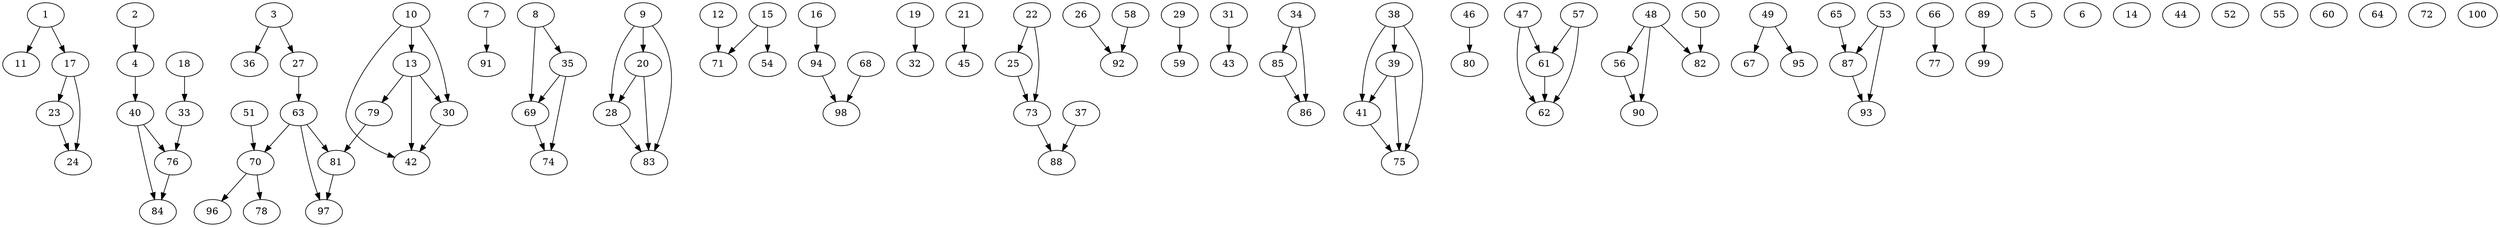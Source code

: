 digraph sample {
1 -> 11;
1 -> 17;
2 -> 4;
3 -> 27;
3 -> 36;
4 -> 40;
7 -> 91;
8 -> 35;
8 -> 69;
9 -> 20;
9 -> 28;
9 -> 83;
10 -> 13;
10 -> 30;
10 -> 42;
12 -> 71;
13 -> 30;
13 -> 42;
13 -> 79;
15 -> 54;
15 -> 71;
16 -> 94;
17 -> 23;
17 -> 24;
18 -> 33;
19 -> 32;
20 -> 28;
20 -> 83;
21 -> 45;
22 -> 25;
22 -> 73;
23 -> 24;
25 -> 73;
26 -> 92;
27 -> 63;
28 -> 83;
29 -> 59;
30 -> 42;
31 -> 43;
33 -> 76;
34 -> 85;
34 -> 86;
35 -> 69;
35 -> 74;
37 -> 88;
38 -> 39;
38 -> 41;
38 -> 75;
39 -> 41;
39 -> 75;
40 -> 76;
40 -> 84;
41 -> 75;
46 -> 80;
47 -> 61;
47 -> 62;
48 -> 56;
48 -> 82;
48 -> 90;
49 -> 67;
49 -> 95;
50 -> 82;
51 -> 70;
53 -> 87;
53 -> 93;
56 -> 90;
57 -> 61;
57 -> 62;
58 -> 92;
61 -> 62;
63 -> 70;
63 -> 81;
63 -> 97;
65 -> 87;
66 -> 77;
68 -> 98;
69 -> 74;
70 -> 78;
70 -> 96;
73 -> 88;
76 -> 84;
79 -> 81;
81 -> 97;
85 -> 86;
87 -> 93;
89 -> 99;
94 -> 98;
5;
6;
14;
44;
52;
55;
60;
64;
72;
100;
}